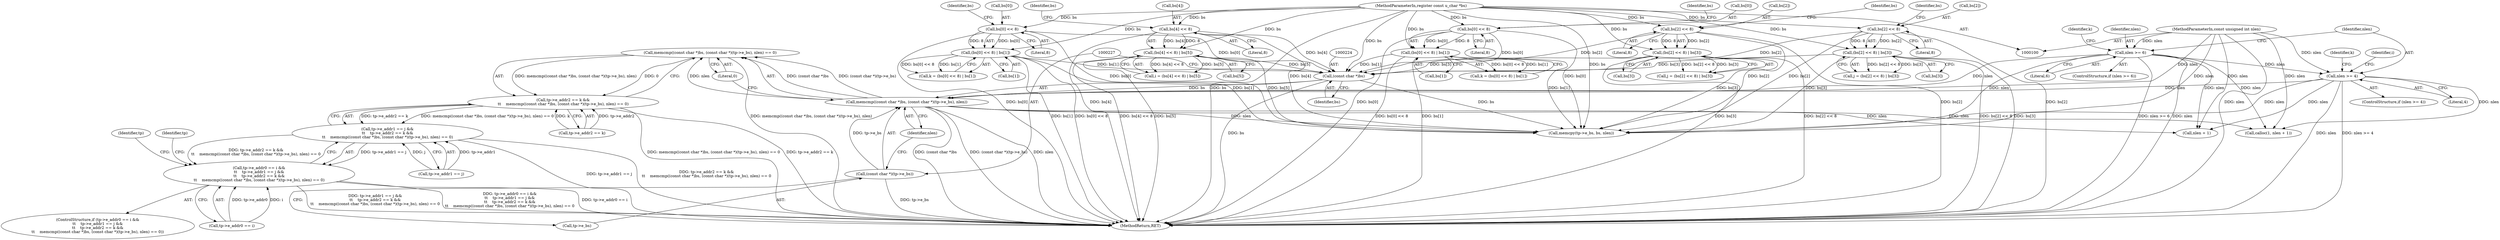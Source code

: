 digraph "1_tcpdump_730fc35968c5433b9e2a829779057f4f9495dc51_1@API" {
"1000221" [label="(Call,memcmp((const char *)bs, (const char *)(tp->e_bs), nlen) == 0)"];
"1000222" [label="(Call,memcmp((const char *)bs, (const char *)(tp->e_bs), nlen))"];
"1000223" [label="(Call,(const char *)bs)"];
"1000167" [label="(Call,bs[2] << 8)"];
"1000102" [label="(MethodParameterIn,register const u_char *bs)"];
"1000156" [label="(Call,bs[0] << 8)"];
"1000139" [label="(Call,bs[4] << 8)"];
"1000117" [label="(Call,bs[0] << 8)"];
"1000116" [label="(Call,(bs[0] << 8) | bs[1])"];
"1000155" [label="(Call,(bs[0] << 8) | bs[1])"];
"1000166" [label="(Call,(bs[2] << 8) | bs[3])"];
"1000128" [label="(Call,bs[2] << 8)"];
"1000138" [label="(Call,(bs[4] << 8) | bs[5])"];
"1000127" [label="(Call,(bs[2] << 8) | bs[3])"];
"1000226" [label="(Call,(const char *)(tp->e_bs))"];
"1000149" [label="(Call,nlen >= 4)"];
"1000110" [label="(Call,nlen >= 6)"];
"1000103" [label="(MethodParameterIn,const unsigned int nlen)"];
"1000215" [label="(Call,tp->e_addr2 == k &&\n\t\t    memcmp((const char *)bs, (const char *)(tp->e_bs), nlen) == 0)"];
"1000209" [label="(Call,tp->e_addr1 == j &&\n\t\t    tp->e_addr2 == k &&\n\t\t    memcmp((const char *)bs, (const char *)(tp->e_bs), nlen) == 0)"];
"1000203" [label="(Call,tp->e_addr0 == i &&\n\t\t    tp->e_addr1 == j &&\n\t\t    tp->e_addr2 == k &&\n\t\t    memcmp((const char *)bs, (const char *)(tp->e_bs), nlen) == 0)"];
"1000168" [label="(Call,bs[2])"];
"1000128" [label="(Call,bs[2] << 8)"];
"1000154" [label="(Identifier,k)"];
"1000148" [label="(ControlStructure,if (nlen >= 4))"];
"1000228" [label="(Call,tp->e_bs)"];
"1000138" [label="(Call,(bs[4] << 8) | bs[5])"];
"1000234" [label="(Identifier,tp)"];
"1000110" [label="(Call,nlen >= 6)"];
"1000112" [label="(Literal,6)"];
"1000117" [label="(Call,bs[0] << 8)"];
"1000149" [label="(Call,nlen >= 4)"];
"1000109" [label="(ControlStructure,if (nlen >= 6))"];
"1000203" [label="(Call,tp->e_addr0 == i &&\n\t\t    tp->e_addr1 == j &&\n\t\t    tp->e_addr2 == k &&\n\t\t    memcmp((const char *)bs, (const char *)(tp->e_bs), nlen) == 0)"];
"1000155" [label="(Call,(bs[0] << 8) | bs[1])"];
"1000122" [label="(Call,bs[1])"];
"1000216" [label="(Call,tp->e_addr2 == k)"];
"1000226" [label="(Call,(const char *)(tp->e_bs))"];
"1000139" [label="(Call,bs[4] << 8)"];
"1000171" [label="(Literal,8)"];
"1000166" [label="(Call,(bs[2] << 8) | bs[3])"];
"1000225" [label="(Identifier,bs)"];
"1000237" [label="(Identifier,tp)"];
"1000140" [label="(Call,bs[4])"];
"1000202" [label="(ControlStructure,if (tp->e_addr0 == i &&\n\t\t    tp->e_addr1 == j &&\n\t\t    tp->e_addr2 == k &&\n\t\t    memcmp((const char *)bs, (const char *)(tp->e_bs), nlen) == 0))"];
"1000162" [label="(Identifier,bs)"];
"1000145" [label="(Identifier,bs)"];
"1000209" [label="(Call,tp->e_addr1 == j &&\n\t\t    tp->e_addr2 == k &&\n\t\t    memcmp((const char *)bs, (const char *)(tp->e_bs), nlen) == 0)"];
"1000262" [label="(Call,calloc(1, nlen + 1))"];
"1000180" [label="(Identifier,i)"];
"1000161" [label="(Call,bs[1])"];
"1000151" [label="(Literal,4)"];
"1000125" [label="(Call,j = (bs[2] << 8) | bs[3])"];
"1000276" [label="(Call,memcpy(tp->e_bs, bs, nlen))"];
"1000153" [label="(Call,k = (bs[0] << 8) | bs[1])"];
"1000144" [label="(Call,bs[5])"];
"1000143" [label="(Literal,8)"];
"1000150" [label="(Identifier,nlen)"];
"1000116" [label="(Call,(bs[0] << 8) | bs[1])"];
"1000160" [label="(Literal,8)"];
"1000204" [label="(Call,tp->e_addr0 == i)"];
"1000264" [label="(Call,nlen + 1)"];
"1000232" [label="(Literal,0)"];
"1000173" [label="(Identifier,bs)"];
"1000164" [label="(Call,j = (bs[2] << 8) | bs[3])"];
"1000222" [label="(Call,memcmp((const char *)bs, (const char *)(tp->e_bs), nlen))"];
"1000127" [label="(Call,(bs[2] << 8) | bs[3])"];
"1000221" [label="(Call,memcmp((const char *)bs, (const char *)(tp->e_bs), nlen) == 0)"];
"1000215" [label="(Call,tp->e_addr2 == k &&\n\t\t    memcmp((const char *)bs, (const char *)(tp->e_bs), nlen) == 0)"];
"1000118" [label="(Call,bs[0])"];
"1000132" [label="(Literal,8)"];
"1000115" [label="(Identifier,k)"];
"1000231" [label="(Identifier,nlen)"];
"1000156" [label="(Call,bs[0] << 8)"];
"1000121" [label="(Literal,8)"];
"1000114" [label="(Call,k = (bs[0] << 8) | bs[1])"];
"1000304" [label="(MethodReturn,RET)"];
"1000123" [label="(Identifier,bs)"];
"1000133" [label="(Call,bs[3])"];
"1000223" [label="(Call,(const char *)bs)"];
"1000103" [label="(MethodParameterIn,const unsigned int nlen)"];
"1000136" [label="(Call,i = (bs[4] << 8) | bs[5])"];
"1000129" [label="(Call,bs[2])"];
"1000167" [label="(Call,bs[2] << 8)"];
"1000157" [label="(Call,bs[0])"];
"1000102" [label="(MethodParameterIn,register const u_char *bs)"];
"1000134" [label="(Identifier,bs)"];
"1000210" [label="(Call,tp->e_addr1 == j)"];
"1000111" [label="(Identifier,nlen)"];
"1000172" [label="(Call,bs[3])"];
"1000221" -> "1000215"  [label="AST: "];
"1000221" -> "1000232"  [label="CFG: "];
"1000222" -> "1000221"  [label="AST: "];
"1000232" -> "1000221"  [label="AST: "];
"1000215" -> "1000221"  [label="CFG: "];
"1000221" -> "1000304"  [label="DDG: memcmp((const char *)bs, (const char *)(tp->e_bs), nlen)"];
"1000221" -> "1000215"  [label="DDG: memcmp((const char *)bs, (const char *)(tp->e_bs), nlen)"];
"1000221" -> "1000215"  [label="DDG: 0"];
"1000222" -> "1000221"  [label="DDG: (const char *)bs"];
"1000222" -> "1000221"  [label="DDG: (const char *)(tp->e_bs)"];
"1000222" -> "1000221"  [label="DDG: nlen"];
"1000222" -> "1000231"  [label="CFG: "];
"1000223" -> "1000222"  [label="AST: "];
"1000226" -> "1000222"  [label="AST: "];
"1000231" -> "1000222"  [label="AST: "];
"1000232" -> "1000222"  [label="CFG: "];
"1000222" -> "1000304"  [label="DDG: (const char *)bs"];
"1000222" -> "1000304"  [label="DDG: (const char *)(tp->e_bs)"];
"1000222" -> "1000304"  [label="DDG: nlen"];
"1000223" -> "1000222"  [label="DDG: bs"];
"1000226" -> "1000222"  [label="DDG: tp->e_bs"];
"1000149" -> "1000222"  [label="DDG: nlen"];
"1000110" -> "1000222"  [label="DDG: nlen"];
"1000103" -> "1000222"  [label="DDG: nlen"];
"1000222" -> "1000262"  [label="DDG: nlen"];
"1000222" -> "1000264"  [label="DDG: nlen"];
"1000222" -> "1000276"  [label="DDG: nlen"];
"1000223" -> "1000225"  [label="CFG: "];
"1000224" -> "1000223"  [label="AST: "];
"1000225" -> "1000223"  [label="AST: "];
"1000227" -> "1000223"  [label="CFG: "];
"1000223" -> "1000304"  [label="DDG: bs"];
"1000167" -> "1000223"  [label="DDG: bs[2]"];
"1000156" -> "1000223"  [label="DDG: bs[0]"];
"1000139" -> "1000223"  [label="DDG: bs[4]"];
"1000117" -> "1000223"  [label="DDG: bs[0]"];
"1000116" -> "1000223"  [label="DDG: bs[1]"];
"1000155" -> "1000223"  [label="DDG: bs[1]"];
"1000166" -> "1000223"  [label="DDG: bs[3]"];
"1000128" -> "1000223"  [label="DDG: bs[2]"];
"1000138" -> "1000223"  [label="DDG: bs[5]"];
"1000127" -> "1000223"  [label="DDG: bs[3]"];
"1000102" -> "1000223"  [label="DDG: bs"];
"1000223" -> "1000276"  [label="DDG: bs"];
"1000167" -> "1000166"  [label="AST: "];
"1000167" -> "1000171"  [label="CFG: "];
"1000168" -> "1000167"  [label="AST: "];
"1000171" -> "1000167"  [label="AST: "];
"1000173" -> "1000167"  [label="CFG: "];
"1000167" -> "1000304"  [label="DDG: bs[2]"];
"1000167" -> "1000166"  [label="DDG: bs[2]"];
"1000167" -> "1000166"  [label="DDG: 8"];
"1000102" -> "1000167"  [label="DDG: bs"];
"1000167" -> "1000276"  [label="DDG: bs[2]"];
"1000102" -> "1000100"  [label="AST: "];
"1000102" -> "1000304"  [label="DDG: bs"];
"1000102" -> "1000117"  [label="DDG: bs"];
"1000102" -> "1000116"  [label="DDG: bs"];
"1000102" -> "1000128"  [label="DDG: bs"];
"1000102" -> "1000127"  [label="DDG: bs"];
"1000102" -> "1000139"  [label="DDG: bs"];
"1000102" -> "1000138"  [label="DDG: bs"];
"1000102" -> "1000156"  [label="DDG: bs"];
"1000102" -> "1000155"  [label="DDG: bs"];
"1000102" -> "1000166"  [label="DDG: bs"];
"1000102" -> "1000276"  [label="DDG: bs"];
"1000156" -> "1000155"  [label="AST: "];
"1000156" -> "1000160"  [label="CFG: "];
"1000157" -> "1000156"  [label="AST: "];
"1000160" -> "1000156"  [label="AST: "];
"1000162" -> "1000156"  [label="CFG: "];
"1000156" -> "1000304"  [label="DDG: bs[0]"];
"1000156" -> "1000155"  [label="DDG: bs[0]"];
"1000156" -> "1000155"  [label="DDG: 8"];
"1000156" -> "1000276"  [label="DDG: bs[0]"];
"1000139" -> "1000138"  [label="AST: "];
"1000139" -> "1000143"  [label="CFG: "];
"1000140" -> "1000139"  [label="AST: "];
"1000143" -> "1000139"  [label="AST: "];
"1000145" -> "1000139"  [label="CFG: "];
"1000139" -> "1000304"  [label="DDG: bs[4]"];
"1000139" -> "1000138"  [label="DDG: bs[4]"];
"1000139" -> "1000138"  [label="DDG: 8"];
"1000139" -> "1000276"  [label="DDG: bs[4]"];
"1000117" -> "1000116"  [label="AST: "];
"1000117" -> "1000121"  [label="CFG: "];
"1000118" -> "1000117"  [label="AST: "];
"1000121" -> "1000117"  [label="AST: "];
"1000123" -> "1000117"  [label="CFG: "];
"1000117" -> "1000304"  [label="DDG: bs[0]"];
"1000117" -> "1000116"  [label="DDG: bs[0]"];
"1000117" -> "1000116"  [label="DDG: 8"];
"1000117" -> "1000276"  [label="DDG: bs[0]"];
"1000116" -> "1000114"  [label="AST: "];
"1000116" -> "1000122"  [label="CFG: "];
"1000122" -> "1000116"  [label="AST: "];
"1000114" -> "1000116"  [label="CFG: "];
"1000116" -> "1000304"  [label="DDG: bs[0] << 8"];
"1000116" -> "1000304"  [label="DDG: bs[1]"];
"1000116" -> "1000114"  [label="DDG: bs[0] << 8"];
"1000116" -> "1000114"  [label="DDG: bs[1]"];
"1000116" -> "1000276"  [label="DDG: bs[1]"];
"1000155" -> "1000153"  [label="AST: "];
"1000155" -> "1000161"  [label="CFG: "];
"1000161" -> "1000155"  [label="AST: "];
"1000153" -> "1000155"  [label="CFG: "];
"1000155" -> "1000304"  [label="DDG: bs[0] << 8"];
"1000155" -> "1000304"  [label="DDG: bs[1]"];
"1000155" -> "1000153"  [label="DDG: bs[0] << 8"];
"1000155" -> "1000153"  [label="DDG: bs[1]"];
"1000155" -> "1000276"  [label="DDG: bs[1]"];
"1000166" -> "1000164"  [label="AST: "];
"1000166" -> "1000172"  [label="CFG: "];
"1000172" -> "1000166"  [label="AST: "];
"1000164" -> "1000166"  [label="CFG: "];
"1000166" -> "1000304"  [label="DDG: bs[3]"];
"1000166" -> "1000304"  [label="DDG: bs[2] << 8"];
"1000166" -> "1000164"  [label="DDG: bs[2] << 8"];
"1000166" -> "1000164"  [label="DDG: bs[3]"];
"1000166" -> "1000276"  [label="DDG: bs[3]"];
"1000128" -> "1000127"  [label="AST: "];
"1000128" -> "1000132"  [label="CFG: "];
"1000129" -> "1000128"  [label="AST: "];
"1000132" -> "1000128"  [label="AST: "];
"1000134" -> "1000128"  [label="CFG: "];
"1000128" -> "1000304"  [label="DDG: bs[2]"];
"1000128" -> "1000127"  [label="DDG: bs[2]"];
"1000128" -> "1000127"  [label="DDG: 8"];
"1000128" -> "1000276"  [label="DDG: bs[2]"];
"1000138" -> "1000136"  [label="AST: "];
"1000138" -> "1000144"  [label="CFG: "];
"1000144" -> "1000138"  [label="AST: "];
"1000136" -> "1000138"  [label="CFG: "];
"1000138" -> "1000304"  [label="DDG: bs[4] << 8"];
"1000138" -> "1000304"  [label="DDG: bs[5]"];
"1000138" -> "1000136"  [label="DDG: bs[4] << 8"];
"1000138" -> "1000136"  [label="DDG: bs[5]"];
"1000138" -> "1000276"  [label="DDG: bs[5]"];
"1000127" -> "1000125"  [label="AST: "];
"1000127" -> "1000133"  [label="CFG: "];
"1000133" -> "1000127"  [label="AST: "];
"1000125" -> "1000127"  [label="CFG: "];
"1000127" -> "1000304"  [label="DDG: bs[3]"];
"1000127" -> "1000304"  [label="DDG: bs[2] << 8"];
"1000127" -> "1000125"  [label="DDG: bs[2] << 8"];
"1000127" -> "1000125"  [label="DDG: bs[3]"];
"1000127" -> "1000276"  [label="DDG: bs[3]"];
"1000226" -> "1000228"  [label="CFG: "];
"1000227" -> "1000226"  [label="AST: "];
"1000228" -> "1000226"  [label="AST: "];
"1000231" -> "1000226"  [label="CFG: "];
"1000226" -> "1000304"  [label="DDG: tp->e_bs"];
"1000149" -> "1000148"  [label="AST: "];
"1000149" -> "1000151"  [label="CFG: "];
"1000150" -> "1000149"  [label="AST: "];
"1000151" -> "1000149"  [label="AST: "];
"1000154" -> "1000149"  [label="CFG: "];
"1000180" -> "1000149"  [label="CFG: "];
"1000149" -> "1000304"  [label="DDG: nlen >= 4"];
"1000149" -> "1000304"  [label="DDG: nlen"];
"1000110" -> "1000149"  [label="DDG: nlen"];
"1000103" -> "1000149"  [label="DDG: nlen"];
"1000149" -> "1000262"  [label="DDG: nlen"];
"1000149" -> "1000264"  [label="DDG: nlen"];
"1000149" -> "1000276"  [label="DDG: nlen"];
"1000110" -> "1000109"  [label="AST: "];
"1000110" -> "1000112"  [label="CFG: "];
"1000111" -> "1000110"  [label="AST: "];
"1000112" -> "1000110"  [label="AST: "];
"1000115" -> "1000110"  [label="CFG: "];
"1000150" -> "1000110"  [label="CFG: "];
"1000110" -> "1000304"  [label="DDG: nlen >= 6"];
"1000110" -> "1000304"  [label="DDG: nlen"];
"1000103" -> "1000110"  [label="DDG: nlen"];
"1000110" -> "1000262"  [label="DDG: nlen"];
"1000110" -> "1000264"  [label="DDG: nlen"];
"1000110" -> "1000276"  [label="DDG: nlen"];
"1000103" -> "1000100"  [label="AST: "];
"1000103" -> "1000304"  [label="DDG: nlen"];
"1000103" -> "1000262"  [label="DDG: nlen"];
"1000103" -> "1000264"  [label="DDG: nlen"];
"1000103" -> "1000276"  [label="DDG: nlen"];
"1000215" -> "1000209"  [label="AST: "];
"1000215" -> "1000216"  [label="CFG: "];
"1000216" -> "1000215"  [label="AST: "];
"1000209" -> "1000215"  [label="CFG: "];
"1000215" -> "1000304"  [label="DDG: memcmp((const char *)bs, (const char *)(tp->e_bs), nlen) == 0"];
"1000215" -> "1000304"  [label="DDG: tp->e_addr2 == k"];
"1000215" -> "1000209"  [label="DDG: tp->e_addr2 == k"];
"1000215" -> "1000209"  [label="DDG: memcmp((const char *)bs, (const char *)(tp->e_bs), nlen) == 0"];
"1000216" -> "1000215"  [label="DDG: tp->e_addr2"];
"1000216" -> "1000215"  [label="DDG: k"];
"1000209" -> "1000203"  [label="AST: "];
"1000209" -> "1000210"  [label="CFG: "];
"1000210" -> "1000209"  [label="AST: "];
"1000203" -> "1000209"  [label="CFG: "];
"1000209" -> "1000304"  [label="DDG: tp->e_addr1 == j"];
"1000209" -> "1000304"  [label="DDG: tp->e_addr2 == k &&\n\t\t    memcmp((const char *)bs, (const char *)(tp->e_bs), nlen) == 0"];
"1000209" -> "1000203"  [label="DDG: tp->e_addr1 == j"];
"1000209" -> "1000203"  [label="DDG: tp->e_addr2 == k &&\n\t\t    memcmp((const char *)bs, (const char *)(tp->e_bs), nlen) == 0"];
"1000210" -> "1000209"  [label="DDG: tp->e_addr1"];
"1000210" -> "1000209"  [label="DDG: j"];
"1000203" -> "1000202"  [label="AST: "];
"1000203" -> "1000204"  [label="CFG: "];
"1000204" -> "1000203"  [label="AST: "];
"1000234" -> "1000203"  [label="CFG: "];
"1000237" -> "1000203"  [label="CFG: "];
"1000203" -> "1000304"  [label="DDG: tp->e_addr0 == i"];
"1000203" -> "1000304"  [label="DDG: tp->e_addr1 == j &&\n\t\t    tp->e_addr2 == k &&\n\t\t    memcmp((const char *)bs, (const char *)(tp->e_bs), nlen) == 0"];
"1000203" -> "1000304"  [label="DDG: tp->e_addr0 == i &&\n\t\t    tp->e_addr1 == j &&\n\t\t    tp->e_addr2 == k &&\n\t\t    memcmp((const char *)bs, (const char *)(tp->e_bs), nlen) == 0"];
"1000204" -> "1000203"  [label="DDG: tp->e_addr0"];
"1000204" -> "1000203"  [label="DDG: i"];
}
